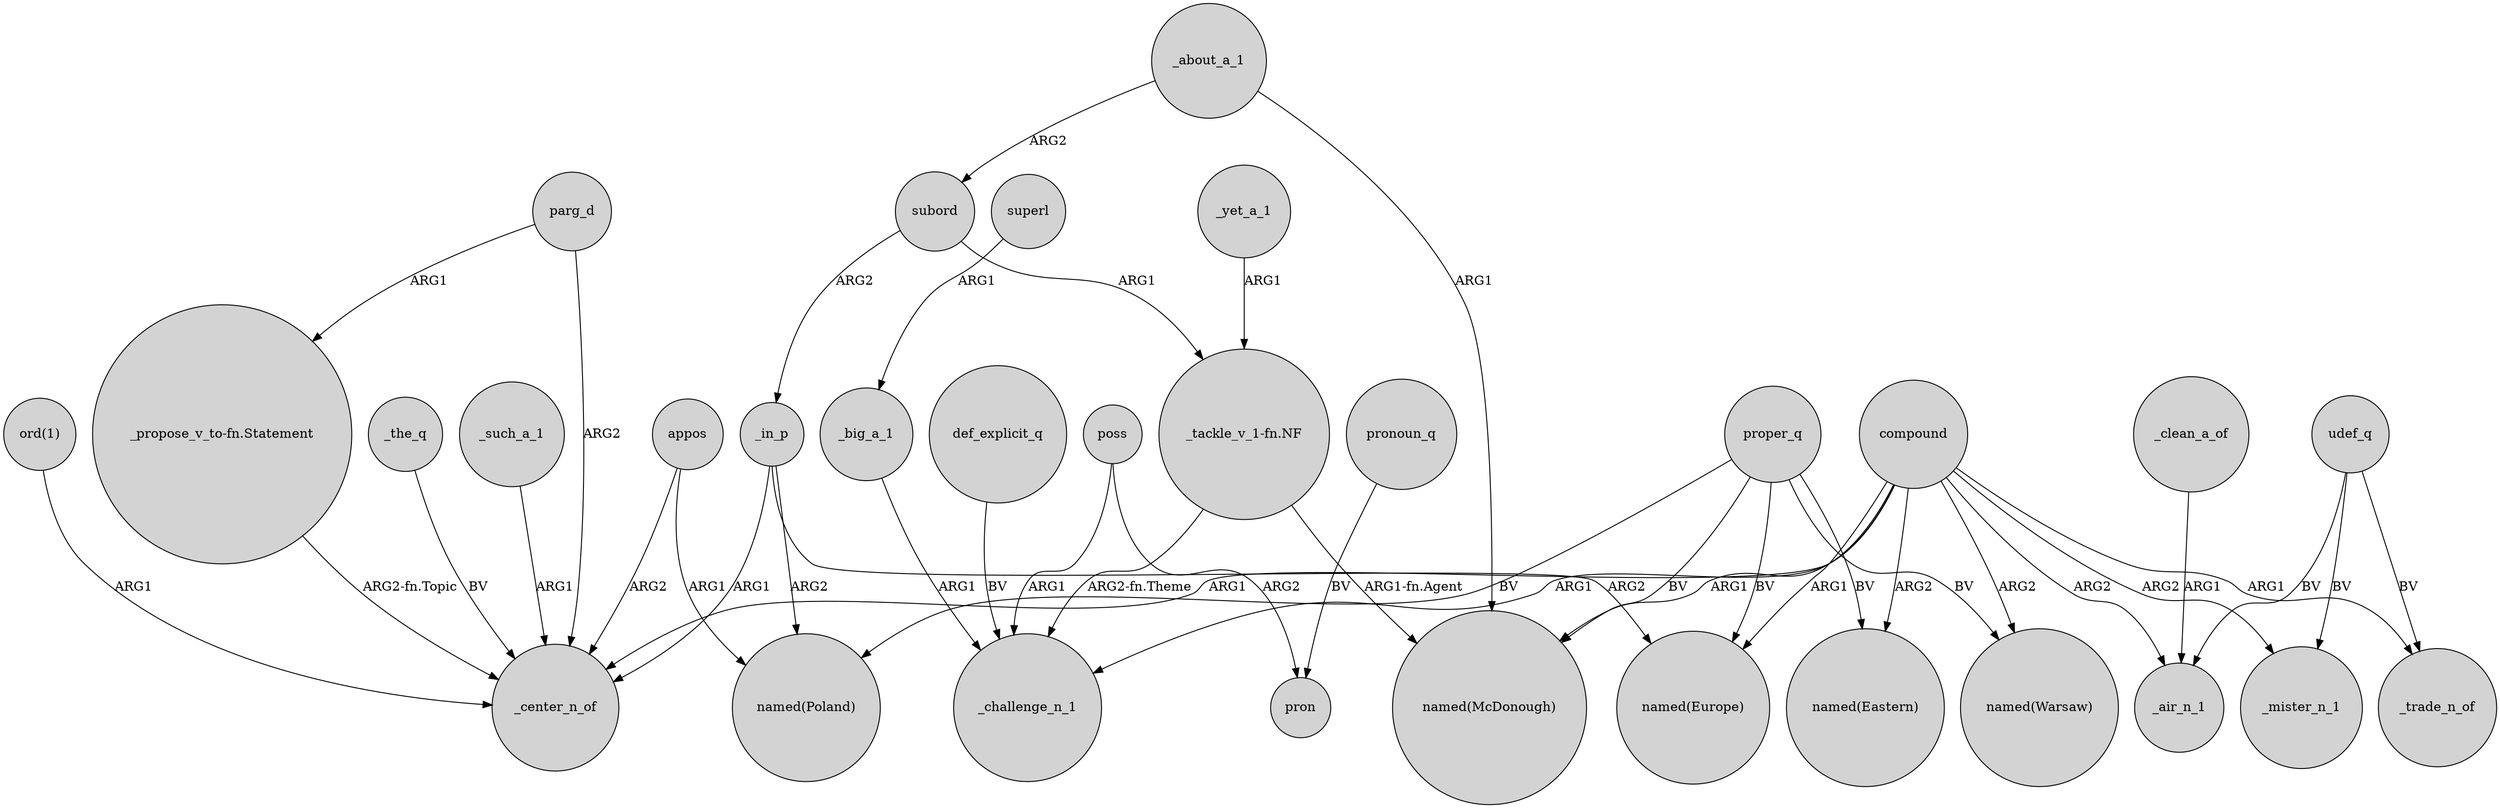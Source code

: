 digraph {
	node [shape=circle style=filled]
	_the_q -> _center_n_of [label=BV]
	udef_q -> _air_n_1 [label=BV]
	udef_q -> _trade_n_of [label=BV]
	"ord(1)" -> _center_n_of [label=ARG1]
	appos -> "named(Poland)" [label=ARG1]
	poss -> pron [label=ARG2]
	proper_q -> "named(McDonough)" [label=BV]
	"_tackle_v_1-fn.NF" -> _challenge_n_1 [label="ARG2-fn.Theme"]
	compound -> _mister_n_1 [label=ARG2]
	compound -> _trade_n_of [label=ARG1]
	_in_p -> "named(Europe)" [label=ARG2]
	udef_q -> _mister_n_1 [label=BV]
	compound -> "named(Eastern)" [label=ARG2]
	parg_d -> "_propose_v_to-fn.Statement" [label=ARG1]
	compound -> "named(McDonough)" [label=ARG1]
	subord -> _in_p [label=ARG2]
	_in_p -> "named(Poland)" [label=ARG2]
	proper_q -> "named(Eastern)" [label=BV]
	_yet_a_1 -> "_tackle_v_1-fn.NF" [label=ARG1]
	compound -> "named(Warsaw)" [label=ARG2]
	proper_q -> "named(Poland)" [label=BV]
	compound -> "named(Europe)" [label=ARG1]
	pronoun_q -> pron [label=BV]
	def_explicit_q -> _challenge_n_1 [label=BV]
	compound -> _challenge_n_1 [label=ARG1]
	"_propose_v_to-fn.Statement" -> _center_n_of [label="ARG2-fn.Topic"]
	proper_q -> "named(Europe)" [label=BV]
	parg_d -> _center_n_of [label=ARG2]
	compound -> _center_n_of [label=ARG1]
	_about_a_1 -> subord [label=ARG2]
	appos -> _center_n_of [label=ARG2]
	compound -> _air_n_1 [label=ARG2]
	_about_a_1 -> "named(McDonough)" [label=ARG1]
	_big_a_1 -> _challenge_n_1 [label=ARG1]
	superl -> _big_a_1 [label=ARG1]
	proper_q -> "named(Warsaw)" [label=BV]
	"_tackle_v_1-fn.NF" -> "named(McDonough)" [label="ARG1-fn.Agent"]
	poss -> _challenge_n_1 [label=ARG1]
	_clean_a_of -> _air_n_1 [label=ARG1]
	subord -> "_tackle_v_1-fn.NF" [label=ARG1]
	_such_a_1 -> _center_n_of [label=ARG1]
	_in_p -> _center_n_of [label=ARG1]
}

